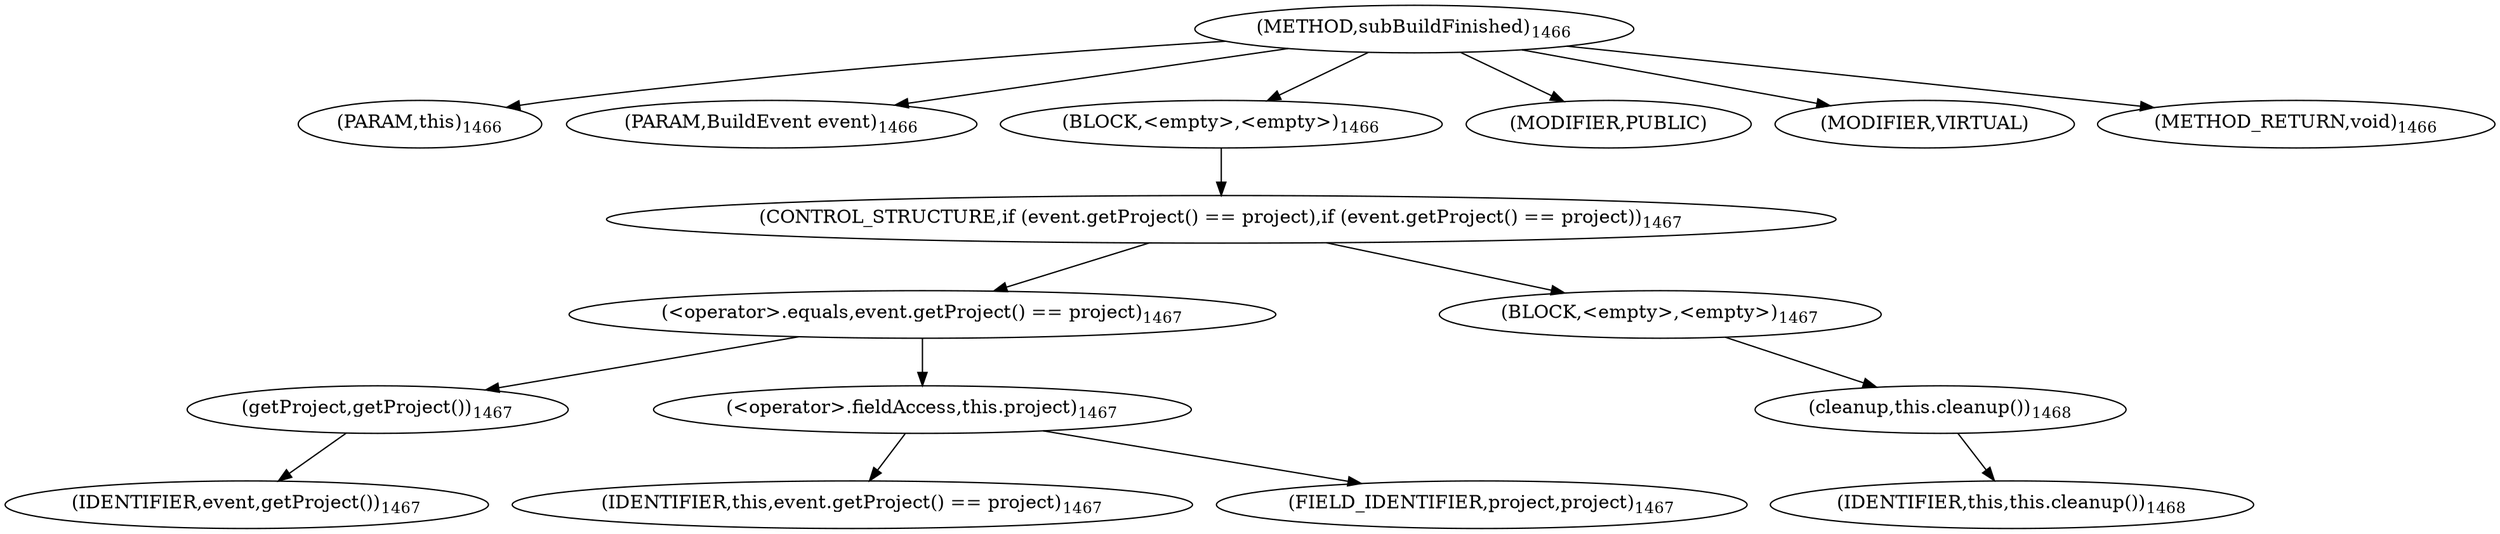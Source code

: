 digraph "subBuildFinished" {  
"2880" [label = <(METHOD,subBuildFinished)<SUB>1466</SUB>> ]
"184" [label = <(PARAM,this)<SUB>1466</SUB>> ]
"2881" [label = <(PARAM,BuildEvent event)<SUB>1466</SUB>> ]
"2882" [label = <(BLOCK,&lt;empty&gt;,&lt;empty&gt;)<SUB>1466</SUB>> ]
"2883" [label = <(CONTROL_STRUCTURE,if (event.getProject() == project),if (event.getProject() == project))<SUB>1467</SUB>> ]
"2884" [label = <(&lt;operator&gt;.equals,event.getProject() == project)<SUB>1467</SUB>> ]
"2885" [label = <(getProject,getProject())<SUB>1467</SUB>> ]
"2886" [label = <(IDENTIFIER,event,getProject())<SUB>1467</SUB>> ]
"2887" [label = <(&lt;operator&gt;.fieldAccess,this.project)<SUB>1467</SUB>> ]
"2888" [label = <(IDENTIFIER,this,event.getProject() == project)<SUB>1467</SUB>> ]
"2889" [label = <(FIELD_IDENTIFIER,project,project)<SUB>1467</SUB>> ]
"2890" [label = <(BLOCK,&lt;empty&gt;,&lt;empty&gt;)<SUB>1467</SUB>> ]
"2891" [label = <(cleanup,this.cleanup())<SUB>1468</SUB>> ]
"183" [label = <(IDENTIFIER,this,this.cleanup())<SUB>1468</SUB>> ]
"2892" [label = <(MODIFIER,PUBLIC)> ]
"2893" [label = <(MODIFIER,VIRTUAL)> ]
"2894" [label = <(METHOD_RETURN,void)<SUB>1466</SUB>> ]
  "2880" -> "184" 
  "2880" -> "2881" 
  "2880" -> "2882" 
  "2880" -> "2892" 
  "2880" -> "2893" 
  "2880" -> "2894" 
  "2882" -> "2883" 
  "2883" -> "2884" 
  "2883" -> "2890" 
  "2884" -> "2885" 
  "2884" -> "2887" 
  "2885" -> "2886" 
  "2887" -> "2888" 
  "2887" -> "2889" 
  "2890" -> "2891" 
  "2891" -> "183" 
}
